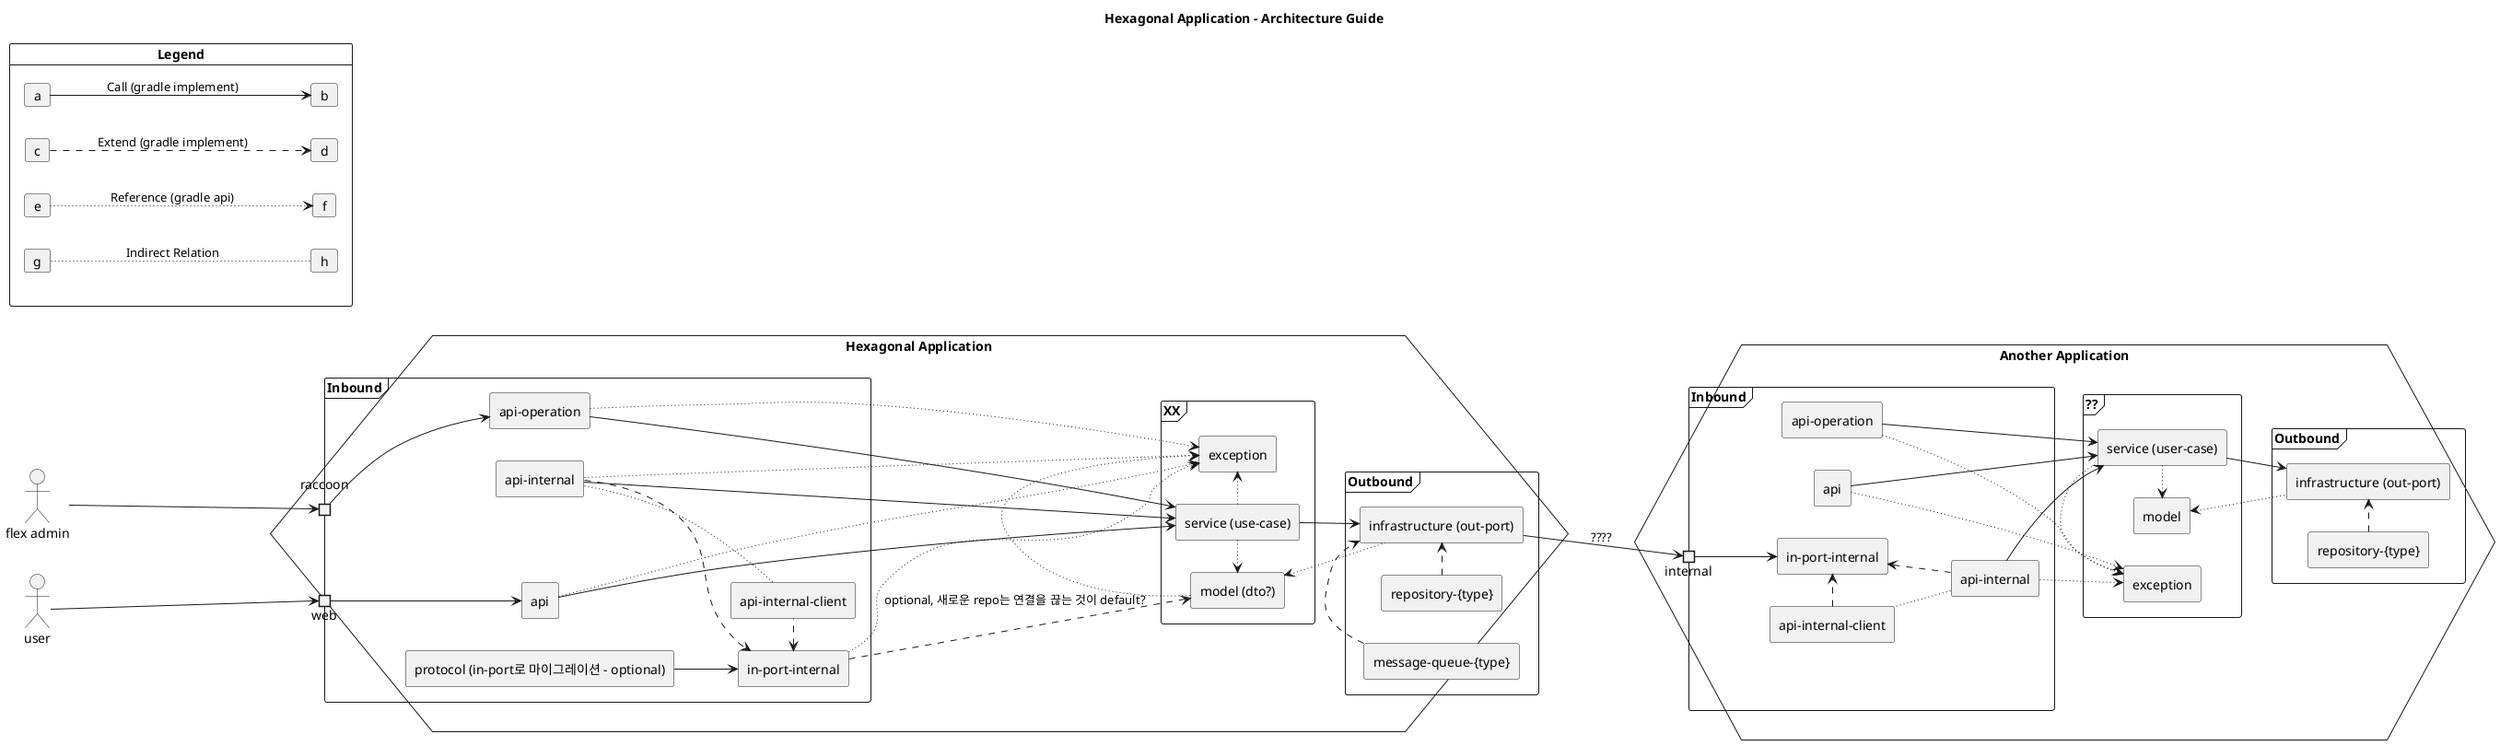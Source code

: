 @startuml
'https://plantuml.com/component-diagram

left to right direction

title "Hexagonal Application - Architecture Guide"

card Legend {
    card a
    card b
    card c
    card d
    card e
    card f
    card g
    card h

    a --> b : Call (gradle implement)
    c ..> d : Extend (gradle implement)
    e -[dotted]-> f : Reference (gradle api)
    g -[dotted]- h : Indirect Relation
}

actor user as "user"
actor flex_admin as "flex admin"

hexagon application as "Hexagonal Application" {
    frame "Inbound" {
        portin web
        portin raccoon

        rectangle inport as "in-port-internal"
        rectangle protocol as "protocol (in-port로 마이그레이션 - optional)"
        rectangle api as "api"
        rectangle api_internal as "api-internal"
        rectangle api_operation as "api-operation"
        rectangle api_internal_client as "api-internal-client"

        web --> api
        raccoon --> api_operation

        protocol --> inport

        api_internal ..> inport
        api_internal_client .left.> inport
    }

    frame "XX" {
        rectangle model as "model (dto?)"
        rectangle service as "service (use-case)"

        rectangle exception

        service .[dotted]left.> model
        model .[dotted]left.> exception
        service .[dotted]left.> exception
    }

    frame "Outbound" {
        rectangle infrastructure as "infrastructure (out-port)"
        rectangle repository as "repository-{type}"
        rectangle message_queue as "message-queue-{type}"

        repository .right.> infrastructure
        message_queue .right.> infrastructure
    }

    api -[dotted]right-> exception
    api_internal -[dotted]right-> exception
    api_operation -[dotted]right-> exception
    inport -[dotted]right-> exception

    inport ..> model : optional, 새로운 repo는 연결을 끊는 것이 default?

    api --> service
    api_internal --> service
    api_operation --> service

    infrastructure .[dotted]left.> model

    service --> infrastructure

    api_internal -[dotted]- api_internal_client
}

hexagon another_application as "Another Application" {
    frame another_inbound as "Inbound" {
        portin internal

        rectangle another_inport as "in-port-internal"
        rectangle another_api as "api"
        rectangle another_api_internal as "api-internal"
        rectangle another_api_operation as "api-operation"
        rectangle another_api_internal_client as "api-internal-client"

        another_inport <.. another_api_internal

        another_inport <.left. another_api_internal_client
    }

    frame another_domain as "??" {
        rectangle another_model as "model"
        rectangle another_service as "service (user-case)"
        rectangle another_exception as "exception"

        another_service .[dotted]left.> another_model
        another_service .[dotted]left.> another_exception
    }

    frame another_outbound as "Outbound" {
        rectangle another_infrastructure as "infrastructure (out-port)"
        rectangle another_repository as "repository-{type}"
    }

    another_api -[dotted]right-> another_exception
    another_api_internal -[dotted]right-> another_exception
    another_api_operation -[dotted]right-> another_exception

    another_api --> another_service
    another_api_internal --> another_service
    another_api_operation --> another_service

    another_infrastructure .[dotted]left.> another_model

    another_service --> another_infrastructure
    another_repository .right.> another_infrastructure

    another_api_internal -[dotted]- another_api_internal_client
}

application -[hidden]- another_application

user --> web
flex_admin --> raccoon

'Hexagonal <> Another
infrastructure --> internal : ????
internal --> another_inport

@enduml

@startuml
'https://plantuml.com/component-diagram
left to right direction

title "Hexagonal Application - Code Naming Guide"

card leg as "Legend" {
    card a
    card b
    card c
    card d
    card e
    card f
    card g
    card h

    a --> b : Call
    c ..> d : Extend
    e -[dotted]-> f : Reference
    g -[dotted]- h : Indirect Relation
}

hexagon application as "Hexagonal Application" {
    frame "Inbound" {
        package api as "api" {
            rectangle DomainApiController
            rectangle DomainApiRequest as "data class DomainApiRequest"
            rectangle DomainApiResponse as "data class DomainApiResponse"

            DomainApiController ..> DomainApiRequest
            DomainApiController ..> DomainApiResponse
        }

        package api_internal as "api-internal" {
            rectangle DomainInternalApiController
        }

        package operation_api as "api-operation" {
            rectangle DomainOperationApiController
        }

        package api_internal_client as "api-internal-client" {
            rectangle DomainInternalApiClient
            rectangle DomainInternalApiDto

            DomainInternalApiClient .[dotted].> DomainInternalApiDto
        }

        package in_port_internal as "in-port-internal" {
            rectangle DomainApi as "interface DomainApi"
        }

        DomainInternalApiController -[dotted]- DomainInternalApiClient

        DomainInternalApiClient ..> DomainApi
    }

    frame "??" {
        package model {
            rectangle DomainIdentity as "interface DomainIdentity"
            rectangle DomainProps as "interface DomainProps"
            rectangle DomainModel {
                rectangle domainIdentity
                rectangle domainProps
            }
            rectangle Domain as "class Domain"

            DomainModel -[dotted]-> DomainIdentity : composite
            DomainModel -[dotted]-> DomainProps : composite
            Domain ..> DomainModel
        }

        package service as "service (user-case)" {
            rectangle DomainCreateUseCase as "DomainCreateUseCase (public interface)"
            rectangle DomainReadUseCase as "DomainReadUseCase (public interface)"
            rectangle DomainQueryUseCase as "DomainQueryUseCase (public interface)"

            rectangle DomainService
            rectangle DomainQueryService

            DomainService ..> DomainCreateUseCase
            DomainService ..> DomainReadUseCase
            DomainQueryService ..> DomainQueryUseCase
        }

        package exception {
            rectangle DomainXXException
        }

        DomainCreateUseCase -[dotted]-> DomainModel
        DomainReadUseCase -[dotted]-> DomainModel
        DomainQueryUseCase -[dotted]-> DomainModel

        DomainService -[dotted]left-> DomainXXException
    }

    frame "Outbound" {
        package infrastructure as "infrastructure (out-port)" {
            rectangle DomainRepository
        }

        package repository as "repository-jpa" {
            rectangle DomainJpaRepository
            rectangle DomainJpaEntity
            rectangle DomainRepositoryImpl

            DomainJpaRepository -[dotted]-> DomainJpaEntity
        }

        DomainRepositoryImpl --> DomainJpaRepository

        DomainJpaRepository .right.> DomainRepository
    }

    DomainApi -[dotted]right-> DomainModel

    DomainApiController --> DomainCreateUseCase
    DomainApiController --> DomainReadUseCase
    DomainApiController --> DomainQueryUseCase

    DomainInternalApiController --> DomainCreateUseCase
    DomainInternalApiController --> DomainReadUseCase
    DomainInternalApiController --> DomainQueryUseCase

    DomainRepositoryImpl ..> DomainRepository

    DomainRepository .[dotted]left.> DomainModel

    DomainJpaEntity ..> DomainModel : (Optional)

    DomainService --> DomainRepository
}

hexagon another_application as "Another Application" {
    frame another_inbound as "Inbound" {
        package another_in_port_internal as "in-port-internal" {
            rectangle AnotherDomainApi
        }

        package another_api_internal_client as "api-internal-client" {
            rectangle AnotherDomainInternalApiClient
        }

        another_api_internal_client ..> another_in_port_internal
    }
}

application -[hidden]- another_application

infrastructure ..> another_in_port_internal

@enduml

@startuml
'https://plantuml.com/component-diagram
left to right direction

title "Hexagonal Application - Code Naming Guide"

card leg as "Legend" {
    card a
    card b
    card c
    card d
    card e
    card f
    card g
    card h

    a --> b : Call
    c ..> d : Extend
    e -[dotted]-> f : Reference
    g -[dotted]-> h : Indirect Relation
}

hexagon application as "Hexagonal Application" {
    frame "Inbound" {
        package api as "api" {
            rectangle HexagonalDomainApiController
        }

        package internal_api as "internal-api" {
            rectangle HexagonalDomainInternalApiController
        }

        package operation_api as "operation-api" {
            rectangle HexagonalDomainOperationApiController
        }

        package internal_api_client as "internal-api-client" {
            rectangle HexagonalDomainInternalApiClient
        }

        package protocol as "protocol (in-port)" {
            rectangle HexagonalDomainXXService
        }

        package exception {
            rectangle HexagonalDomainXXException
        }

        HexagonalDomainInternalApiController -[dotted]- HexagonalDomainInternalApiClient

        HexagonalDomainInternalApiController ..> HexagonalDomainXXService
        HexagonalDomainInternalApiClient ..> HexagonalDomainXXService
    }

    frame "Domain" {
        package model {
            rectangle HexagonalDomainIdentity
            rectangle HexagonalDomainModel
            rectangle HexagonalDomainEntity

            HexagonalDomainEntity ..> HexagonalDomainIdentity
            HexagonalDomainEntity ..> HexagonalDomainModel
        }

        package service as "service (user-case)" {
            rectangle HexagonalDomainUseCase
            rectangle HexagonalDomainXXServiceImpl

            HexagonalDomainXXServiceImpl ..> HexagonalDomainUseCase : ????
        }

        HexagonalDomainXXServiceImpl -[dotted]right-> HexagonalDomainEntity
        HexagonalDomainXXService -[dotted]right-> HexagonalDomainEntity
    }

    frame "Outbound" {
        package infrastructure as "infrastructure (out-port)" {
            rectangle HexagonalDomainRepository
            rectangle AnotherDomainService
        }

        package repository as "repository-{type}" {
            rectangle HexagonalDomainRepositoryImpl
            rectangle HexagonalResponse

            HexagonalDomainRepositoryImpl -[dotted]-> HexagonalResponse
        }

        HexagonalDomainRepositoryImpl .right.> HexagonalDomainRepository
    }

    HexagonalDomainApiController -up-> HexagonalDomainXXServiceImpl
    HexagonalDomainInternalApiController -up-> HexagonalDomainXXServiceImpl
    HexagonalDomainOperationApiController -up-> HexagonalDomainXXServiceImpl

    HexagonalDomainRepository .up[dotted].> HexagonalDomainEntity

    HexagonalDomainXXServiceImpl -up-> HexagonalDomainRepository
}

hexagon another_application as "Another Application" {
    frame another_inbound as "Inbound" {
        rectangle AnotherDomainInternalApiClient as "internal-api-client"
        rectangle AnotherDomainProtocolService as "protocol (in-port)"

        AnotherDomainInternalApiClient ..> AnotherDomainProtocolService
    }
}

application -[hidden]- another_application

AnotherDomainService ..> AnotherDomainProtocolService : ????

@enduml
